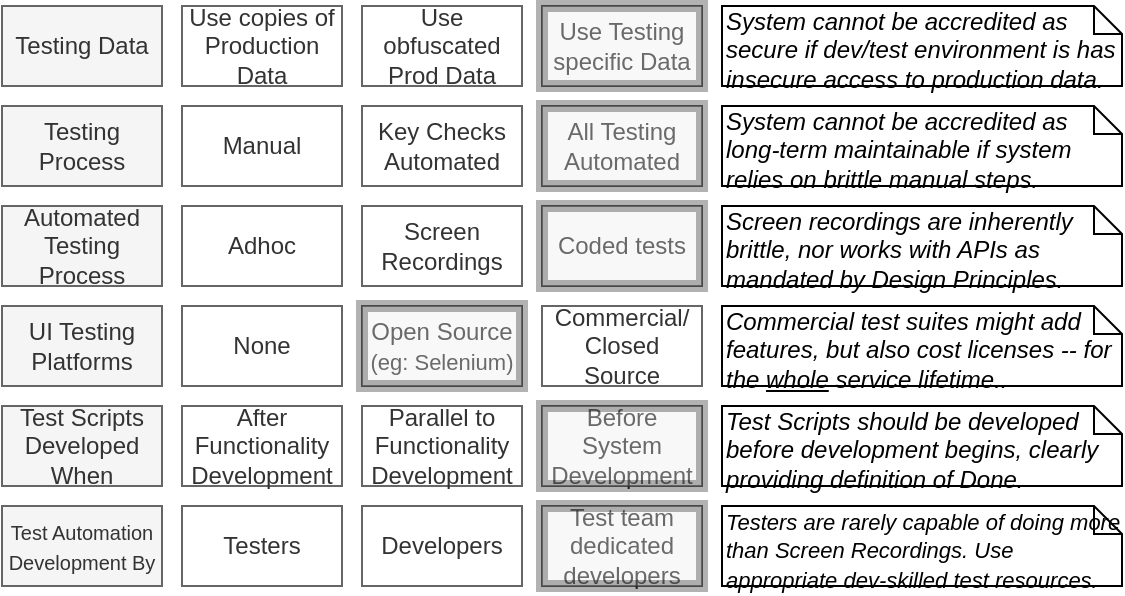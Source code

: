 <mxfile compressed="false" version="20.3.0" type="device">
  <diagram id="3a3YgJTvCr6xkkh10-PU" name="Testing/Decisions">
    <mxGraphModel dx="782" dy="515" grid="1" gridSize="10" guides="1" tooltips="1" connect="1" arrows="1" fold="1" page="1" pageScale="1" pageWidth="827" pageHeight="1169" math="0" shadow="0">
      <root>
        <mxCell id="P_EXMuqMaxGNaMI29JZp-0" />
        <mxCell id="P_EXMuqMaxGNaMI29JZp-1" value="About" parent="P_EXMuqMaxGNaMI29JZp-0" />
        <mxCell id="P_EXMuqMaxGNaMI29JZp-45" value="Title/Page" parent="P_EXMuqMaxGNaMI29JZp-0" visible="0" />
        <mxCell id="P_EXMuqMaxGNaMI29JZp-27" value="" style="group;fontSize=10;" parent="P_EXMuqMaxGNaMI29JZp-45" connectable="0" vertex="1">
          <mxGeometry x="120" y="120" width="560" height="45" as="geometry" />
        </mxCell>
        <mxCell id="P_EXMuqMaxGNaMI29JZp-28" value="&lt;font style=&quot;font-size: 11px&quot;&gt;Base Logical Module - Testing -&amp;nbsp;Decisions&lt;/font&gt;" style="text;strokeColor=none;fillColor=none;html=1;fontSize=24;fontStyle=1;verticalAlign=middle;align=left;shadow=0;glass=0;comic=0;opacity=30;fontColor=#808080;" parent="P_EXMuqMaxGNaMI29JZp-27" vertex="1">
          <mxGeometry width="560" height="40" as="geometry" />
        </mxCell>
        <mxCell id="P_EXMuqMaxGNaMI29JZp-29" value="" style="line;strokeWidth=2;html=1;shadow=0;glass=0;comic=0;fillColor=none;fontSize=10;fontColor=#CCCCCC;labelBackgroundColor=none;strokeColor=#CCCCCC;" parent="P_EXMuqMaxGNaMI29JZp-27" vertex="1">
          <mxGeometry y="35" width="560" height="10" as="geometry" />
        </mxCell>
        <mxCell id="FK4336sRruwgATMQe_8q-0" value="Title/Diagram" parent="P_EXMuqMaxGNaMI29JZp-0" visible="0" />
        <mxCell id="FK4336sRruwgATMQe_8q-1" value="&lt;font style=&quot;font-size: 11px&quot;&gt;Diagram: Base&amp;nbsp;&lt;span style=&quot;font-size: 12px&quot;&gt;System Logical&amp;nbsp;&lt;/span&gt;Module - Testing -&amp;nbsp;Decisions&lt;/font&gt;" style="text;strokeColor=none;fillColor=none;html=1;fontSize=24;fontStyle=2;verticalAlign=middle;align=left;shadow=0;glass=0;comic=0;opacity=30;fontColor=#808080;" parent="FK4336sRruwgATMQe_8q-0" vertex="1">
          <mxGeometry x="120" y="580" width="520" height="20" as="geometry" />
        </mxCell>
        <mxCell id="P_EXMuqMaxGNaMI29JZp-46" value="Legend" parent="P_EXMuqMaxGNaMI29JZp-0" visible="0" />
        <mxCell id="P_EXMuqMaxGNaMI29JZp-35" value="" style="group" parent="P_EXMuqMaxGNaMI29JZp-46" vertex="1" connectable="0">
          <mxGeometry x="120" y="170" width="560" height="50" as="geometry" />
        </mxCell>
        <mxCell id="P_EXMuqMaxGNaMI29JZp-37" value="" style="rounded=0;whiteSpace=wrap;html=1;fontSize=10;align=left;container=1;collapsible=0;fontColor=#B3B3B3;strokeColor=#B3B3B3;" parent="P_EXMuqMaxGNaMI29JZp-46" vertex="1">
          <mxGeometry x="489.44" y="170" width="190.56" height="50" as="geometry" />
        </mxCell>
        <mxCell id="P_EXMuqMaxGNaMI29JZp-38" value="" style="whiteSpace=wrap;html=1;aspect=fixed;fillColor=none;strokeColor=#82b366;fontSize=10;align=left;fontStyle=2;strokeWidth=2;" parent="P_EXMuqMaxGNaMI29JZp-37" vertex="1">
          <mxGeometry x="10.556" y="16.667" width="8.333" height="8.333" as="geometry" />
        </mxCell>
        <mxCell id="P_EXMuqMaxGNaMI29JZp-39" value="" style="whiteSpace=wrap;html=1;aspect=fixed;fillColor=none;strokeColor=#d6b656;fontSize=10;align=left;fontStyle=2;strokeWidth=2;" parent="P_EXMuqMaxGNaMI29JZp-37" vertex="1">
          <mxGeometry x="10.556" y="28" width="8.333" height="8.333" as="geometry" />
        </mxCell>
        <mxCell id="P_EXMuqMaxGNaMI29JZp-40" value="" style="whiteSpace=wrap;html=1;aspect=fixed;fillColor=none;strokeColor=#6c8ebf;fontSize=10;align=left;fontStyle=2;strokeWidth=2;" parent="P_EXMuqMaxGNaMI29JZp-37" vertex="1">
          <mxGeometry x="10.556" y="39.333" width="8.333" height="8.333" as="geometry" />
        </mxCell>
        <mxCell id="P_EXMuqMaxGNaMI29JZp-41" value="Internal, System (Shared)&amp;nbsp;" style="text;html=1;strokeColor=none;fillColor=none;align=left;verticalAlign=middle;whiteSpace=wrap;rounded=0;fontSize=10;fontStyle=2;fontColor=#B3B3B3;" parent="P_EXMuqMaxGNaMI29JZp-37" vertex="1">
          <mxGeometry x="21.116" y="16.667" width="169.444" height="8.333" as="geometry" />
        </mxCell>
        <mxCell id="P_EXMuqMaxGNaMI29JZp-42" value="Internal, Organisation Bound&amp;nbsp;" style="text;html=1;strokeColor=none;fillColor=none;align=left;verticalAlign=middle;whiteSpace=wrap;rounded=0;fontSize=10;fontStyle=2;fontColor=#B3B3B3;" parent="P_EXMuqMaxGNaMI29JZp-37" vertex="1">
          <mxGeometry x="21.116" y="28" width="169.444" height="8.333" as="geometry" />
        </mxCell>
        <mxCell id="P_EXMuqMaxGNaMI29JZp-43" value="External, Versioned Contracts/Msgs" style="text;html=1;strokeColor=none;fillColor=none;align=left;verticalAlign=middle;whiteSpace=wrap;rounded=0;fontSize=10;fontStyle=2;fontColor=#B3B3B3;" parent="P_EXMuqMaxGNaMI29JZp-37" vertex="1">
          <mxGeometry x="21.116" y="39.333" width="169.444" height="8.333" as="geometry" />
        </mxCell>
        <mxCell id="P_EXMuqMaxGNaMI29JZp-44" value="Legend" style="text;html=1;strokeColor=none;fillColor=none;align=center;verticalAlign=middle;whiteSpace=wrap;rounded=0;fontSize=10;fontStyle=5;fontColor=#B3B3B3;" parent="P_EXMuqMaxGNaMI29JZp-37" vertex="1">
          <mxGeometry x="21.112" width="126.67" height="16.667" as="geometry" />
        </mxCell>
        <mxCell id="P_EXMuqMaxGNaMI29JZp-47" value="Boxes" parent="P_EXMuqMaxGNaMI29JZp-0" />
        <mxCell id="P_EXMuqMaxGNaMI29JZp-2" value="Testing Data" style="rounded=0;whiteSpace=wrap;html=1;strokeColor=#666666;strokeWidth=1;fillColor=#f5f5f5;fontSize=12;fontColor=#333333;align=center;" parent="P_EXMuqMaxGNaMI29JZp-47" vertex="1">
          <mxGeometry x="120" y="240" width="80" height="40" as="geometry" />
        </mxCell>
        <mxCell id="P_EXMuqMaxGNaMI29JZp-3" value="Use copies of Production Data" style="rounded=0;whiteSpace=wrap;html=1;strokeColor=#666666;strokeWidth=1;fillColor=none;fontSize=12;fontColor=#333333;align=center;" parent="P_EXMuqMaxGNaMI29JZp-47" vertex="1">
          <mxGeometry x="210" y="240" width="80" height="40" as="geometry" />
        </mxCell>
        <mxCell id="P_EXMuqMaxGNaMI29JZp-4" value="Use obfuscated Prod Data" style="rounded=0;whiteSpace=wrap;html=1;strokeColor=#666666;strokeWidth=1;fillColor=none;fontSize=12;fontColor=#333333;align=center;" parent="P_EXMuqMaxGNaMI29JZp-47" vertex="1">
          <mxGeometry x="300" y="240" width="80" height="40" as="geometry" />
        </mxCell>
        <mxCell id="P_EXMuqMaxGNaMI29JZp-5" value="Use Testing specific Data" style="rounded=0;whiteSpace=wrap;html=1;strokeColor=#666666;strokeWidth=1;fillColor=none;fontSize=12;fontColor=#333333;align=center;" parent="P_EXMuqMaxGNaMI29JZp-47" vertex="1">
          <mxGeometry x="390" y="240" width="80" height="40" as="geometry" />
        </mxCell>
        <mxCell id="P_EXMuqMaxGNaMI29JZp-6" value="Testing Process" style="rounded=0;whiteSpace=wrap;html=1;strokeColor=#666666;strokeWidth=1;fillColor=#f5f5f5;fontSize=12;fontColor=#333333;align=center;" parent="P_EXMuqMaxGNaMI29JZp-47" vertex="1">
          <mxGeometry x="120" y="290" width="80" height="40" as="geometry" />
        </mxCell>
        <mxCell id="P_EXMuqMaxGNaMI29JZp-7" value="Manual" style="rounded=0;whiteSpace=wrap;html=1;strokeColor=#666666;strokeWidth=1;fillColor=none;fontSize=12;fontColor=#333333;align=center;" parent="P_EXMuqMaxGNaMI29JZp-47" vertex="1">
          <mxGeometry x="210" y="290" width="80" height="40" as="geometry" />
        </mxCell>
        <mxCell id="P_EXMuqMaxGNaMI29JZp-8" value="Key Checks Automated" style="rounded=0;whiteSpace=wrap;html=1;strokeColor=#666666;strokeWidth=1;fillColor=none;fontSize=12;fontColor=#333333;align=center;" parent="P_EXMuqMaxGNaMI29JZp-47" vertex="1">
          <mxGeometry x="300" y="290" width="80" height="40" as="geometry" />
        </mxCell>
        <mxCell id="P_EXMuqMaxGNaMI29JZp-9" value="All Testing Automated" style="rounded=0;whiteSpace=wrap;html=1;strokeColor=#666666;strokeWidth=1;fillColor=none;fontSize=12;fontColor=#333333;align=center;" parent="P_EXMuqMaxGNaMI29JZp-47" vertex="1">
          <mxGeometry x="390" y="290" width="80" height="40" as="geometry" />
        </mxCell>
        <mxCell id="P_EXMuqMaxGNaMI29JZp-10" value="Test Scripts Developed When" style="rounded=0;whiteSpace=wrap;html=1;strokeColor=#666666;strokeWidth=1;fillColor=#f5f5f5;fontSize=12;fontColor=#333333;align=center;" parent="P_EXMuqMaxGNaMI29JZp-47" vertex="1">
          <mxGeometry x="120" y="440" width="80" height="40" as="geometry" />
        </mxCell>
        <mxCell id="P_EXMuqMaxGNaMI29JZp-11" value="After Functionality Development" style="rounded=0;whiteSpace=wrap;html=1;strokeColor=#666666;strokeWidth=1;fillColor=none;fontSize=12;fontColor=#333333;align=center;" parent="P_EXMuqMaxGNaMI29JZp-47" vertex="1">
          <mxGeometry x="210" y="440" width="80" height="40" as="geometry" />
        </mxCell>
        <mxCell id="P_EXMuqMaxGNaMI29JZp-12" value="Parallel to Functionality Development" style="rounded=0;whiteSpace=wrap;html=1;strokeColor=#666666;strokeWidth=1;fillColor=none;fontSize=12;fontColor=#333333;align=center;" parent="P_EXMuqMaxGNaMI29JZp-47" vertex="1">
          <mxGeometry x="300" y="440" width="80" height="40" as="geometry" />
        </mxCell>
        <mxCell id="P_EXMuqMaxGNaMI29JZp-13" value="Before System&lt;br style=&quot;font-size: 12px;&quot;&gt;Development" style="rounded=0;whiteSpace=wrap;html=1;strokeColor=#666666;strokeWidth=1;fillColor=none;fontSize=12;fontColor=#333333;align=center;" parent="P_EXMuqMaxGNaMI29JZp-47" vertex="1">
          <mxGeometry x="390" y="440" width="80" height="40" as="geometry" />
        </mxCell>
        <mxCell id="P_EXMuqMaxGNaMI29JZp-14" value="&lt;font style=&quot;font-size: 10px&quot;&gt;Test Automation Development By&lt;/font&gt;" style="rounded=0;whiteSpace=wrap;html=1;strokeColor=#666666;strokeWidth=1;fillColor=#f5f5f5;fontSize=12;fontColor=#333333;align=center;" parent="P_EXMuqMaxGNaMI29JZp-47" vertex="1">
          <mxGeometry x="120" y="490" width="80" height="40" as="geometry" />
        </mxCell>
        <mxCell id="P_EXMuqMaxGNaMI29JZp-15" value="Testers" style="rounded=0;whiteSpace=wrap;html=1;strokeColor=#666666;strokeWidth=1;fillColor=none;fontSize=12;fontColor=#333333;align=center;" parent="P_EXMuqMaxGNaMI29JZp-47" vertex="1">
          <mxGeometry x="210" y="490" width="80" height="40" as="geometry" />
        </mxCell>
        <mxCell id="P_EXMuqMaxGNaMI29JZp-16" value="Developers" style="rounded=0;whiteSpace=wrap;html=1;strokeColor=#666666;strokeWidth=1;fillColor=none;fontSize=12;fontColor=#333333;align=center;" parent="P_EXMuqMaxGNaMI29JZp-47" vertex="1">
          <mxGeometry x="300" y="490" width="80" height="40" as="geometry" />
        </mxCell>
        <mxCell id="P_EXMuqMaxGNaMI29JZp-17" value="Test team dedicated developers" style="rounded=0;whiteSpace=wrap;html=1;strokeColor=#666666;strokeWidth=1;fillColor=none;fontSize=12;fontColor=#333333;align=center;" parent="P_EXMuqMaxGNaMI29JZp-47" vertex="1">
          <mxGeometry x="390" y="490" width="80" height="40" as="geometry" />
        </mxCell>
        <mxCell id="P_EXMuqMaxGNaMI29JZp-18" value="Automated Testing Process" style="rounded=0;whiteSpace=wrap;html=1;strokeColor=#666666;strokeWidth=1;fillColor=#f5f5f5;fontSize=12;fontColor=#333333;align=center;" parent="P_EXMuqMaxGNaMI29JZp-47" vertex="1">
          <mxGeometry x="120" y="340" width="80" height="40" as="geometry" />
        </mxCell>
        <mxCell id="P_EXMuqMaxGNaMI29JZp-19" value="Adhoc" style="rounded=0;whiteSpace=wrap;html=1;strokeColor=#666666;strokeWidth=1;fillColor=none;fontSize=12;fontColor=#333333;align=center;" parent="P_EXMuqMaxGNaMI29JZp-47" vertex="1">
          <mxGeometry x="210" y="340" width="80" height="40" as="geometry" />
        </mxCell>
        <mxCell id="P_EXMuqMaxGNaMI29JZp-20" value="Screen Recordings" style="rounded=0;whiteSpace=wrap;html=1;strokeColor=#666666;strokeWidth=1;fillColor=none;fontSize=12;fontColor=#333333;align=center;" parent="P_EXMuqMaxGNaMI29JZp-47" vertex="1">
          <mxGeometry x="300" y="340" width="80" height="40" as="geometry" />
        </mxCell>
        <mxCell id="P_EXMuqMaxGNaMI29JZp-21" value="Coded tests" style="rounded=0;whiteSpace=wrap;html=1;strokeColor=#666666;strokeWidth=1;fillColor=none;fontSize=12;fontColor=#333333;align=center;" parent="P_EXMuqMaxGNaMI29JZp-47" vertex="1">
          <mxGeometry x="390" y="340" width="80" height="40" as="geometry" />
        </mxCell>
        <mxCell id="P_EXMuqMaxGNaMI29JZp-22" value="&lt;i&gt;System cannot be accredited as secure if dev/test environment is has insecure access to production data.&lt;/i&gt;" style="shape=note;whiteSpace=wrap;html=1;size=14;verticalAlign=top;align=left;spacingTop=-6;fontFamily=Helvetica;fontSize=12;fontColor=#000000;strokeColor=#000000;strokeWidth=1;" parent="P_EXMuqMaxGNaMI29JZp-47" vertex="1">
          <mxGeometry x="480" y="240" width="200" height="40" as="geometry" />
        </mxCell>
        <mxCell id="P_EXMuqMaxGNaMI29JZp-23" value="&lt;i&gt;System cannot be accredited as long-term maintainable if system relies on brittle manual steps.&lt;/i&gt;" style="shape=note;whiteSpace=wrap;html=1;size=14;verticalAlign=top;align=left;spacingTop=-6;fontFamily=Helvetica;fontSize=12;fontColor=#000000;strokeColor=#000000;strokeWidth=1;" parent="P_EXMuqMaxGNaMI29JZp-47" vertex="1">
          <mxGeometry x="480" y="290" width="200" height="40" as="geometry" />
        </mxCell>
        <mxCell id="P_EXMuqMaxGNaMI29JZp-24" value="&lt;i&gt;Screen recordings are inherently brittle, nor works with APIs as mandated by Design Principles.&lt;/i&gt;" style="shape=note;whiteSpace=wrap;html=1;size=14;verticalAlign=top;align=left;spacingTop=-6;fontFamily=Helvetica;fontSize=12;fontColor=#000000;strokeColor=#000000;strokeWidth=1;" parent="P_EXMuqMaxGNaMI29JZp-47" vertex="1">
          <mxGeometry x="480" y="340" width="200" height="40" as="geometry" />
        </mxCell>
        <mxCell id="P_EXMuqMaxGNaMI29JZp-25" value="&lt;i&gt;Test Scripts should be developed before development begins, clearly providing definition of Done.&lt;/i&gt;" style="shape=note;whiteSpace=wrap;html=1;size=14;verticalAlign=top;align=left;spacingTop=-6;fontFamily=Helvetica;fontSize=12;fontColor=#000000;strokeColor=#000000;strokeWidth=1;" parent="P_EXMuqMaxGNaMI29JZp-47" vertex="1">
          <mxGeometry x="480" y="440" width="200" height="40" as="geometry" />
        </mxCell>
        <mxCell id="P_EXMuqMaxGNaMI29JZp-26" value="&lt;i&gt;&lt;font style=&quot;font-size: 11px&quot;&gt;Testers are rarely capable of doing more than Screen Recordings. Use appropriate dev-skilled test resources.&lt;/font&gt;&lt;/i&gt;" style="shape=note;whiteSpace=wrap;html=1;size=14;verticalAlign=top;align=left;spacingTop=-6;fontFamily=Helvetica;fontSize=12;fontColor=#000000;strokeColor=#000000;strokeWidth=1;" parent="P_EXMuqMaxGNaMI29JZp-47" vertex="1">
          <mxGeometry x="480" y="490" width="200" height="40" as="geometry" />
        </mxCell>
        <mxCell id="47ZBoH_njCQLgoLsUxx3-0" value="UI Testing Platforms" style="rounded=0;whiteSpace=wrap;html=1;strokeColor=#666666;strokeWidth=1;fillColor=#f5f5f5;fontSize=12;fontColor=#333333;align=center;" parent="P_EXMuqMaxGNaMI29JZp-47" vertex="1">
          <mxGeometry x="120" y="390" width="80" height="40" as="geometry" />
        </mxCell>
        <mxCell id="47ZBoH_njCQLgoLsUxx3-1" value="Open Source&lt;br&gt;&lt;font style=&quot;font-size: 11px&quot;&gt;(eg: Selenium)&lt;/font&gt;" style="rounded=0;whiteSpace=wrap;html=1;strokeColor=#666666;strokeWidth=1;fillColor=none;fontSize=12;fontColor=#333333;align=center;" parent="P_EXMuqMaxGNaMI29JZp-47" vertex="1">
          <mxGeometry x="300" y="390" width="80" height="40" as="geometry" />
        </mxCell>
        <mxCell id="47ZBoH_njCQLgoLsUxx3-2" value="Commercial/&lt;br&gt;Closed Source" style="rounded=0;whiteSpace=wrap;html=1;strokeColor=#666666;strokeWidth=1;fillColor=none;fontSize=12;fontColor=#333333;align=center;" parent="P_EXMuqMaxGNaMI29JZp-47" vertex="1">
          <mxGeometry x="390" y="390" width="80" height="40" as="geometry" />
        </mxCell>
        <mxCell id="47ZBoH_njCQLgoLsUxx3-3" value="&lt;i&gt;Commercial test suites might add features, but also cost licenses -- for the &lt;u&gt;whole&lt;/u&gt; service lifetime..&lt;/i&gt;" style="shape=note;whiteSpace=wrap;html=1;size=14;verticalAlign=top;align=left;spacingTop=-6;fontFamily=Helvetica;fontSize=12;fontColor=#000000;strokeColor=#000000;strokeWidth=1;" parent="P_EXMuqMaxGNaMI29JZp-47" vertex="1">
          <mxGeometry x="480" y="390" width="200" height="40" as="geometry" />
        </mxCell>
        <mxCell id="47ZBoH_njCQLgoLsUxx3-5" value="None" style="rounded=0;whiteSpace=wrap;html=1;strokeColor=#666666;strokeWidth=1;fillColor=none;fontSize=12;fontColor=#333333;align=center;" parent="P_EXMuqMaxGNaMI29JZp-47" vertex="1">
          <mxGeometry x="210" y="390" width="80" height="40" as="geometry" />
        </mxCell>
        <mxCell id="P_EXMuqMaxGNaMI29JZp-48" value="Overlays" parent="P_EXMuqMaxGNaMI29JZp-0" />
        <mxCell id="P_EXMuqMaxGNaMI29JZp-30" value="" style="rounded=0;whiteSpace=wrap;html=1;shadow=0;glass=0;comic=0;strokeColor=#000000;fillColor=#E6E6E6;fontSize=12;align=center;strokeWidth=6;opacity=30;" parent="P_EXMuqMaxGNaMI29JZp-48" vertex="1">
          <mxGeometry x="390" y="240" width="80" height="40" as="geometry" />
        </mxCell>
        <mxCell id="P_EXMuqMaxGNaMI29JZp-31" value="" style="rounded=0;whiteSpace=wrap;html=1;shadow=0;glass=0;comic=0;strokeColor=#000000;fillColor=#E6E6E6;fontSize=12;align=center;strokeWidth=6;opacity=30;" parent="P_EXMuqMaxGNaMI29JZp-48" vertex="1">
          <mxGeometry x="390" y="290" width="80" height="40" as="geometry" />
        </mxCell>
        <mxCell id="P_EXMuqMaxGNaMI29JZp-32" value="" style="rounded=0;whiteSpace=wrap;html=1;shadow=0;glass=0;comic=0;strokeColor=#000000;fillColor=#E6E6E6;fontSize=12;align=center;strokeWidth=6;opacity=30;" parent="P_EXMuqMaxGNaMI29JZp-48" vertex="1">
          <mxGeometry x="390" y="340" width="80" height="40" as="geometry" />
        </mxCell>
        <mxCell id="P_EXMuqMaxGNaMI29JZp-33" value="" style="rounded=0;whiteSpace=wrap;html=1;shadow=0;glass=0;comic=0;strokeColor=#000000;fillColor=#E6E6E6;fontSize=12;align=center;strokeWidth=6;opacity=30;" parent="P_EXMuqMaxGNaMI29JZp-48" vertex="1">
          <mxGeometry x="390" y="440" width="80" height="40" as="geometry" />
        </mxCell>
        <mxCell id="P_EXMuqMaxGNaMI29JZp-34" value="" style="rounded=0;whiteSpace=wrap;html=1;shadow=0;glass=0;comic=0;strokeColor=#000000;fillColor=#E6E6E6;fontSize=12;align=center;strokeWidth=6;opacity=30;" parent="P_EXMuqMaxGNaMI29JZp-48" vertex="1">
          <mxGeometry x="390" y="490" width="80" height="40" as="geometry" />
        </mxCell>
        <mxCell id="47ZBoH_njCQLgoLsUxx3-4" value="" style="rounded=0;whiteSpace=wrap;html=1;shadow=0;glass=0;comic=0;strokeColor=#000000;fillColor=#E6E6E6;fontSize=12;align=center;strokeWidth=6;opacity=30;" parent="P_EXMuqMaxGNaMI29JZp-48" vertex="1">
          <mxGeometry x="300" y="390" width="80" height="40" as="geometry" />
        </mxCell>
      </root>
    </mxGraphModel>
  </diagram>
</mxfile>
